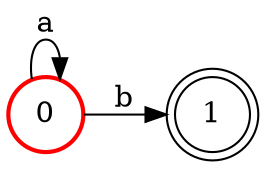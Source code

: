 digraph FST {
  margin = 0;
  rankdir = LR;
  label = "";
  center = 1;
  ranksep = "0.4";
  nodesep = "0.25";
  0 [label = "0", shape = circle, penwidth = 2.0, fontsize = 14, color = red, height = 0.5, fixedsize = true];
  0 -> 0 [label = "a", fontsize = 14];
  0 -> 1 [label = "b", fontsize = 14];
  1 [label = "1", shape = doublecircle, penwidth = 1.0, fontsize = 14, height = 0.5, fixedsize = true];
}
